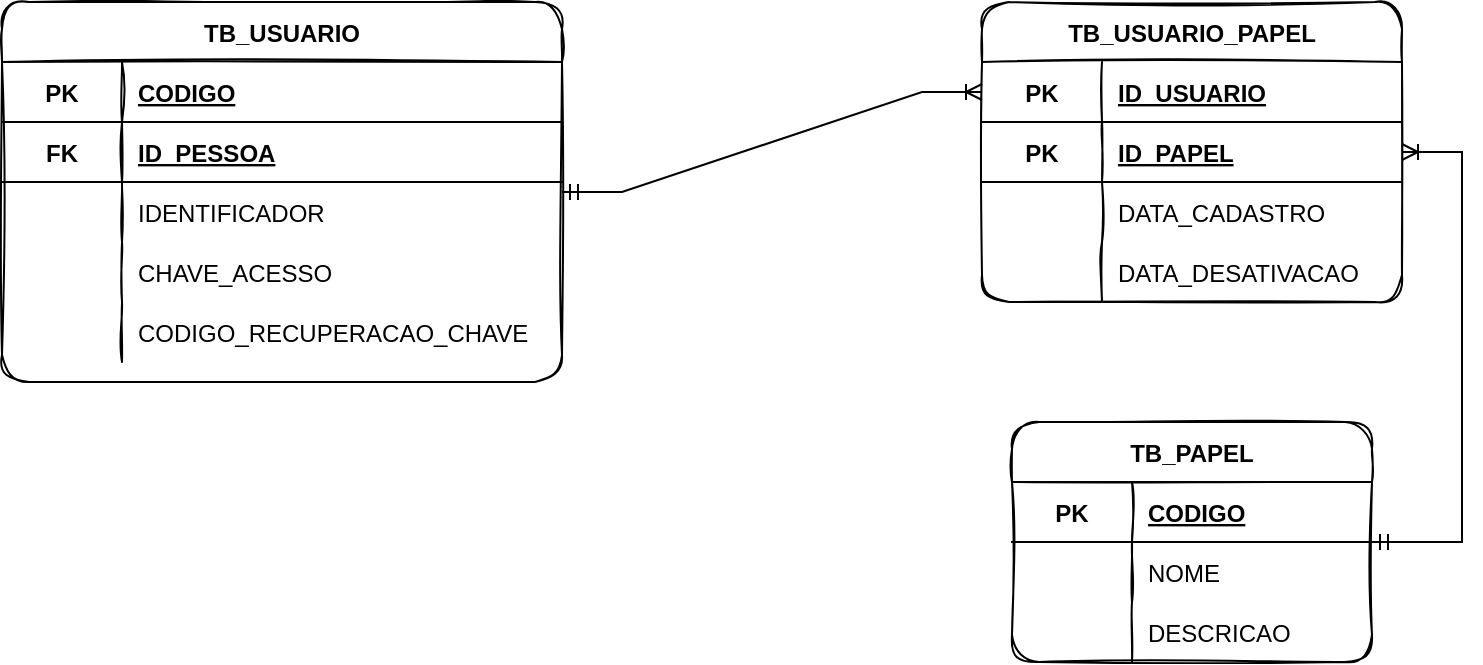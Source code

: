 <mxfile version="20.3.0" type="device"><diagram id="0vdu7SHUhcwAo7yUE04T" name="Página-1"><mxGraphModel dx="1422" dy="858" grid="1" gridSize="10" guides="1" tooltips="1" connect="1" arrows="1" fold="1" page="1" pageScale="1" pageWidth="827" pageHeight="1169" math="0" shadow="0"><root><mxCell id="0"/><mxCell id="1" parent="0"/><mxCell id="N0LHP6huGB8ZlPGD1EiG-1" value="TB_PAPEL" style="shape=table;startSize=30;container=1;collapsible=1;childLayout=tableLayout;fixedRows=1;rowLines=0;fontStyle=1;align=center;resizeLast=1;rounded=1;sketch=1;gradientColor=none;swimlaneFillColor=default;" parent="1" vertex="1"><mxGeometry x="525" y="250" width="180" height="120" as="geometry"/></mxCell><mxCell id="N0LHP6huGB8ZlPGD1EiG-5" value="" style="shape=tableRow;horizontal=0;startSize=0;swimlaneHead=0;swimlaneBody=0;fillColor=none;collapsible=0;dropTarget=0;points=[[0,0.5],[1,0.5]];portConstraint=eastwest;top=0;left=0;right=0;bottom=1;" parent="N0LHP6huGB8ZlPGD1EiG-1" vertex="1"><mxGeometry y="30" width="180" height="30" as="geometry"/></mxCell><mxCell id="N0LHP6huGB8ZlPGD1EiG-6" value="PK" style="shape=partialRectangle;connectable=0;fillColor=none;top=0;left=0;bottom=0;right=0;fontStyle=1;overflow=hidden;" parent="N0LHP6huGB8ZlPGD1EiG-5" vertex="1"><mxGeometry width="60" height="30" as="geometry"><mxRectangle width="60" height="30" as="alternateBounds"/></mxGeometry></mxCell><mxCell id="N0LHP6huGB8ZlPGD1EiG-7" value="CODIGO" style="shape=partialRectangle;connectable=0;fillColor=none;top=0;left=0;bottom=0;right=0;align=left;spacingLeft=6;fontStyle=5;overflow=hidden;" parent="N0LHP6huGB8ZlPGD1EiG-5" vertex="1"><mxGeometry x="60" width="120" height="30" as="geometry"><mxRectangle width="120" height="30" as="alternateBounds"/></mxGeometry></mxCell><mxCell id="N0LHP6huGB8ZlPGD1EiG-8" value="" style="shape=tableRow;horizontal=0;startSize=0;swimlaneHead=0;swimlaneBody=0;fillColor=none;collapsible=0;dropTarget=0;points=[[0,0.5],[1,0.5]];portConstraint=eastwest;top=0;left=0;right=0;bottom=0;" parent="N0LHP6huGB8ZlPGD1EiG-1" vertex="1"><mxGeometry y="60" width="180" height="30" as="geometry"/></mxCell><mxCell id="N0LHP6huGB8ZlPGD1EiG-9" value="" style="shape=partialRectangle;connectable=0;fillColor=none;top=0;left=0;bottom=0;right=0;editable=1;overflow=hidden;" parent="N0LHP6huGB8ZlPGD1EiG-8" vertex="1"><mxGeometry width="60" height="30" as="geometry"><mxRectangle width="60" height="30" as="alternateBounds"/></mxGeometry></mxCell><mxCell id="N0LHP6huGB8ZlPGD1EiG-10" value="NOME" style="shape=partialRectangle;connectable=0;fillColor=none;top=0;left=0;bottom=0;right=0;align=left;spacingLeft=6;overflow=hidden;" parent="N0LHP6huGB8ZlPGD1EiG-8" vertex="1"><mxGeometry x="60" width="120" height="30" as="geometry"><mxRectangle width="120" height="30" as="alternateBounds"/></mxGeometry></mxCell><mxCell id="N0LHP6huGB8ZlPGD1EiG-11" value="" style="shape=tableRow;horizontal=0;startSize=0;swimlaneHead=0;swimlaneBody=0;fillColor=none;collapsible=0;dropTarget=0;points=[[0,0.5],[1,0.5]];portConstraint=eastwest;top=0;left=0;right=0;bottom=0;" parent="N0LHP6huGB8ZlPGD1EiG-1" vertex="1"><mxGeometry y="90" width="180" height="30" as="geometry"/></mxCell><mxCell id="N0LHP6huGB8ZlPGD1EiG-12" value="" style="shape=partialRectangle;connectable=0;fillColor=none;top=0;left=0;bottom=0;right=0;editable=1;overflow=hidden;" parent="N0LHP6huGB8ZlPGD1EiG-11" vertex="1"><mxGeometry width="60" height="30" as="geometry"><mxRectangle width="60" height="30" as="alternateBounds"/></mxGeometry></mxCell><mxCell id="N0LHP6huGB8ZlPGD1EiG-13" value="DESCRICAO" style="shape=partialRectangle;connectable=0;fillColor=none;top=0;left=0;bottom=0;right=0;align=left;spacingLeft=6;overflow=hidden;" parent="N0LHP6huGB8ZlPGD1EiG-11" vertex="1"><mxGeometry x="60" width="120" height="30" as="geometry"><mxRectangle width="120" height="30" as="alternateBounds"/></mxGeometry></mxCell><mxCell id="N0LHP6huGB8ZlPGD1EiG-14" value="TB_USUARIO" style="shape=table;startSize=30;container=1;collapsible=1;childLayout=tableLayout;fixedRows=1;rowLines=0;fontStyle=1;align=center;resizeLast=1;rounded=1;sketch=1;gradientColor=none;swimlaneFillColor=default;" parent="1" vertex="1"><mxGeometry x="20" y="40" width="280" height="190" as="geometry"/></mxCell><mxCell id="N0LHP6huGB8ZlPGD1EiG-15" value="" style="shape=tableRow;horizontal=0;startSize=0;swimlaneHead=0;swimlaneBody=0;fillColor=none;collapsible=0;dropTarget=0;points=[[0,0.5],[1,0.5]];portConstraint=eastwest;top=0;left=0;right=0;bottom=1;" parent="N0LHP6huGB8ZlPGD1EiG-14" vertex="1"><mxGeometry y="30" width="280" height="30" as="geometry"/></mxCell><mxCell id="N0LHP6huGB8ZlPGD1EiG-16" value="PK" style="shape=partialRectangle;connectable=0;fillColor=none;top=0;left=0;bottom=0;right=0;fontStyle=1;overflow=hidden;" parent="N0LHP6huGB8ZlPGD1EiG-15" vertex="1"><mxGeometry width="60" height="30" as="geometry"><mxRectangle width="60" height="30" as="alternateBounds"/></mxGeometry></mxCell><mxCell id="N0LHP6huGB8ZlPGD1EiG-17" value="CODIGO" style="shape=partialRectangle;connectable=0;fillColor=none;top=0;left=0;bottom=0;right=0;align=left;spacingLeft=6;fontStyle=5;overflow=hidden;" parent="N0LHP6huGB8ZlPGD1EiG-15" vertex="1"><mxGeometry x="60" width="220" height="30" as="geometry"><mxRectangle width="220" height="30" as="alternateBounds"/></mxGeometry></mxCell><mxCell id="N0LHP6huGB8ZlPGD1EiG-27" value="" style="shape=tableRow;horizontal=0;startSize=0;swimlaneHead=0;swimlaneBody=0;fillColor=none;collapsible=0;dropTarget=0;points=[[0,0.5],[1,0.5]];portConstraint=eastwest;top=0;left=0;right=0;bottom=1;" parent="N0LHP6huGB8ZlPGD1EiG-14" vertex="1"><mxGeometry y="60" width="280" height="30" as="geometry"/></mxCell><mxCell id="N0LHP6huGB8ZlPGD1EiG-28" value="FK" style="shape=partialRectangle;connectable=0;fillColor=none;top=0;left=0;bottom=0;right=0;fontStyle=1;overflow=hidden;" parent="N0LHP6huGB8ZlPGD1EiG-27" vertex="1"><mxGeometry width="60" height="30" as="geometry"><mxRectangle width="60" height="30" as="alternateBounds"/></mxGeometry></mxCell><mxCell id="N0LHP6huGB8ZlPGD1EiG-29" value="ID_PESSOA" style="shape=partialRectangle;connectable=0;fillColor=none;top=0;left=0;bottom=0;right=0;align=left;spacingLeft=6;fontStyle=5;overflow=hidden;" parent="N0LHP6huGB8ZlPGD1EiG-27" vertex="1"><mxGeometry x="60" width="220" height="30" as="geometry"><mxRectangle width="220" height="30" as="alternateBounds"/></mxGeometry></mxCell><mxCell id="N0LHP6huGB8ZlPGD1EiG-18" value="" style="shape=tableRow;horizontal=0;startSize=0;swimlaneHead=0;swimlaneBody=0;fillColor=none;collapsible=0;dropTarget=0;points=[[0,0.5],[1,0.5]];portConstraint=eastwest;top=0;left=0;right=0;bottom=0;" parent="N0LHP6huGB8ZlPGD1EiG-14" vertex="1"><mxGeometry y="90" width="280" height="30" as="geometry"/></mxCell><mxCell id="N0LHP6huGB8ZlPGD1EiG-19" value="" style="shape=partialRectangle;connectable=0;fillColor=none;top=0;left=0;bottom=0;right=0;editable=1;overflow=hidden;" parent="N0LHP6huGB8ZlPGD1EiG-18" vertex="1"><mxGeometry width="60" height="30" as="geometry"><mxRectangle width="60" height="30" as="alternateBounds"/></mxGeometry></mxCell><mxCell id="N0LHP6huGB8ZlPGD1EiG-20" value="IDENTIFICADOR" style="shape=partialRectangle;connectable=0;fillColor=none;top=0;left=0;bottom=0;right=0;align=left;spacingLeft=6;overflow=hidden;" parent="N0LHP6huGB8ZlPGD1EiG-18" vertex="1"><mxGeometry x="60" width="220" height="30" as="geometry"><mxRectangle width="220" height="30" as="alternateBounds"/></mxGeometry></mxCell><mxCell id="N0LHP6huGB8ZlPGD1EiG-21" value="" style="shape=tableRow;horizontal=0;startSize=0;swimlaneHead=0;swimlaneBody=0;fillColor=none;collapsible=0;dropTarget=0;points=[[0,0.5],[1,0.5]];portConstraint=eastwest;top=0;left=0;right=0;bottom=0;" parent="N0LHP6huGB8ZlPGD1EiG-14" vertex="1"><mxGeometry y="120" width="280" height="30" as="geometry"/></mxCell><mxCell id="N0LHP6huGB8ZlPGD1EiG-22" value="" style="shape=partialRectangle;connectable=0;fillColor=none;top=0;left=0;bottom=0;right=0;editable=1;overflow=hidden;" parent="N0LHP6huGB8ZlPGD1EiG-21" vertex="1"><mxGeometry width="60" height="30" as="geometry"><mxRectangle width="60" height="30" as="alternateBounds"/></mxGeometry></mxCell><mxCell id="N0LHP6huGB8ZlPGD1EiG-23" value="CHAVE_ACESSO" style="shape=partialRectangle;connectable=0;fillColor=none;top=0;left=0;bottom=0;right=0;align=left;spacingLeft=6;overflow=hidden;" parent="N0LHP6huGB8ZlPGD1EiG-21" vertex="1"><mxGeometry x="60" width="220" height="30" as="geometry"><mxRectangle width="220" height="30" as="alternateBounds"/></mxGeometry></mxCell><mxCell id="PUgDzEPEDaraRUV9af0m-4" value="" style="shape=tableRow;horizontal=0;startSize=0;swimlaneHead=0;swimlaneBody=0;fillColor=none;collapsible=0;dropTarget=0;points=[[0,0.5],[1,0.5]];portConstraint=eastwest;top=0;left=0;right=0;bottom=0;" vertex="1" parent="N0LHP6huGB8ZlPGD1EiG-14"><mxGeometry y="150" width="280" height="30" as="geometry"/></mxCell><mxCell id="PUgDzEPEDaraRUV9af0m-5" value="" style="shape=partialRectangle;connectable=0;fillColor=none;top=0;left=0;bottom=0;right=0;editable=1;overflow=hidden;" vertex="1" parent="PUgDzEPEDaraRUV9af0m-4"><mxGeometry width="60" height="30" as="geometry"><mxRectangle width="60" height="30" as="alternateBounds"/></mxGeometry></mxCell><mxCell id="PUgDzEPEDaraRUV9af0m-6" value="CODIGO_RECUPERACAO_CHAVE" style="shape=partialRectangle;connectable=0;fillColor=none;top=0;left=0;bottom=0;right=0;align=left;spacingLeft=6;overflow=hidden;" vertex="1" parent="PUgDzEPEDaraRUV9af0m-4"><mxGeometry x="60" width="220" height="30" as="geometry"><mxRectangle width="220" height="30" as="alternateBounds"/></mxGeometry></mxCell><mxCell id="N0LHP6huGB8ZlPGD1EiG-30" value="TB_USUARIO_PAPEL" style="shape=table;startSize=30;container=1;collapsible=1;childLayout=tableLayout;fixedRows=1;rowLines=0;fontStyle=1;align=center;resizeLast=1;rounded=1;sketch=1;gradientColor=none;swimlaneFillColor=default;" parent="1" vertex="1"><mxGeometry x="510" y="40" width="210" height="150" as="geometry"/></mxCell><mxCell id="N0LHP6huGB8ZlPGD1EiG-31" value="" style="shape=tableRow;horizontal=0;startSize=0;swimlaneHead=0;swimlaneBody=0;fillColor=none;collapsible=0;dropTarget=0;points=[[0,0.5],[1,0.5]];portConstraint=eastwest;top=0;left=0;right=0;bottom=1;" parent="N0LHP6huGB8ZlPGD1EiG-30" vertex="1"><mxGeometry y="30" width="210" height="30" as="geometry"/></mxCell><mxCell id="N0LHP6huGB8ZlPGD1EiG-32" value="PK" style="shape=partialRectangle;connectable=0;fillColor=none;top=0;left=0;bottom=0;right=0;fontStyle=1;overflow=hidden;" parent="N0LHP6huGB8ZlPGD1EiG-31" vertex="1"><mxGeometry width="60" height="30" as="geometry"><mxRectangle width="60" height="30" as="alternateBounds"/></mxGeometry></mxCell><mxCell id="N0LHP6huGB8ZlPGD1EiG-33" value="ID_USUARIO" style="shape=partialRectangle;connectable=0;fillColor=none;top=0;left=0;bottom=0;right=0;align=left;spacingLeft=6;fontStyle=5;overflow=hidden;" parent="N0LHP6huGB8ZlPGD1EiG-31" vertex="1"><mxGeometry x="60" width="150" height="30" as="geometry"><mxRectangle width="150" height="30" as="alternateBounds"/></mxGeometry></mxCell><mxCell id="N0LHP6huGB8ZlPGD1EiG-34" value="" style="shape=tableRow;horizontal=0;startSize=0;swimlaneHead=0;swimlaneBody=0;fillColor=none;collapsible=0;dropTarget=0;points=[[0,0.5],[1,0.5]];portConstraint=eastwest;top=0;left=0;right=0;bottom=1;" parent="N0LHP6huGB8ZlPGD1EiG-30" vertex="1"><mxGeometry y="60" width="210" height="30" as="geometry"/></mxCell><mxCell id="N0LHP6huGB8ZlPGD1EiG-35" value="PK" style="shape=partialRectangle;connectable=0;fillColor=none;top=0;left=0;bottom=0;right=0;fontStyle=1;overflow=hidden;" parent="N0LHP6huGB8ZlPGD1EiG-34" vertex="1"><mxGeometry width="60" height="30" as="geometry"><mxRectangle width="60" height="30" as="alternateBounds"/></mxGeometry></mxCell><mxCell id="N0LHP6huGB8ZlPGD1EiG-36" value="ID_PAPEL" style="shape=partialRectangle;connectable=0;fillColor=none;top=0;left=0;bottom=0;right=0;align=left;spacingLeft=6;fontStyle=5;overflow=hidden;" parent="N0LHP6huGB8ZlPGD1EiG-34" vertex="1"><mxGeometry x="60" width="150" height="30" as="geometry"><mxRectangle width="150" height="30" as="alternateBounds"/></mxGeometry></mxCell><mxCell id="N0LHP6huGB8ZlPGD1EiG-37" value="" style="shape=tableRow;horizontal=0;startSize=0;swimlaneHead=0;swimlaneBody=0;fillColor=none;collapsible=0;dropTarget=0;points=[[0,0.5],[1,0.5]];portConstraint=eastwest;top=0;left=0;right=0;bottom=0;" parent="N0LHP6huGB8ZlPGD1EiG-30" vertex="1"><mxGeometry y="90" width="210" height="30" as="geometry"/></mxCell><mxCell id="N0LHP6huGB8ZlPGD1EiG-38" value="" style="shape=partialRectangle;connectable=0;fillColor=none;top=0;left=0;bottom=0;right=0;editable=1;overflow=hidden;" parent="N0LHP6huGB8ZlPGD1EiG-37" vertex="1"><mxGeometry width="60" height="30" as="geometry"><mxRectangle width="60" height="30" as="alternateBounds"/></mxGeometry></mxCell><mxCell id="N0LHP6huGB8ZlPGD1EiG-39" value="DATA_CADASTRO" style="shape=partialRectangle;connectable=0;fillColor=none;top=0;left=0;bottom=0;right=0;align=left;spacingLeft=6;overflow=hidden;" parent="N0LHP6huGB8ZlPGD1EiG-37" vertex="1"><mxGeometry x="60" width="150" height="30" as="geometry"><mxRectangle width="150" height="30" as="alternateBounds"/></mxGeometry></mxCell><mxCell id="N0LHP6huGB8ZlPGD1EiG-40" value="" style="shape=tableRow;horizontal=0;startSize=0;swimlaneHead=0;swimlaneBody=0;fillColor=none;collapsible=0;dropTarget=0;points=[[0,0.5],[1,0.5]];portConstraint=eastwest;top=0;left=0;right=0;bottom=0;" parent="N0LHP6huGB8ZlPGD1EiG-30" vertex="1"><mxGeometry y="120" width="210" height="30" as="geometry"/></mxCell><mxCell id="N0LHP6huGB8ZlPGD1EiG-41" value="" style="shape=partialRectangle;connectable=0;fillColor=none;top=0;left=0;bottom=0;right=0;editable=1;overflow=hidden;" parent="N0LHP6huGB8ZlPGD1EiG-40" vertex="1"><mxGeometry width="60" height="30" as="geometry"><mxRectangle width="60" height="30" as="alternateBounds"/></mxGeometry></mxCell><mxCell id="N0LHP6huGB8ZlPGD1EiG-42" value="DATA_DESATIVACAO" style="shape=partialRectangle;connectable=0;fillColor=none;top=0;left=0;bottom=0;right=0;align=left;spacingLeft=6;overflow=hidden;" parent="N0LHP6huGB8ZlPGD1EiG-40" vertex="1"><mxGeometry x="60" width="150" height="30" as="geometry"><mxRectangle width="150" height="30" as="alternateBounds"/></mxGeometry></mxCell><mxCell id="N0LHP6huGB8ZlPGD1EiG-43" value="" style="edgeStyle=entityRelationEdgeStyle;fontSize=12;html=1;endArrow=ERoneToMany;startArrow=ERmandOne;rounded=0;" parent="1" source="N0LHP6huGB8ZlPGD1EiG-14" target="N0LHP6huGB8ZlPGD1EiG-31" edge="1"><mxGeometry width="100" height="100" relative="1" as="geometry"><mxPoint x="250" y="440" as="sourcePoint"/><mxPoint x="350" y="340" as="targetPoint"/></mxGeometry></mxCell><mxCell id="N0LHP6huGB8ZlPGD1EiG-44" value="" style="edgeStyle=entityRelationEdgeStyle;fontSize=12;html=1;endArrow=ERoneToMany;startArrow=ERmandOne;rounded=0;" parent="1" source="N0LHP6huGB8ZlPGD1EiG-1" target="N0LHP6huGB8ZlPGD1EiG-30" edge="1"><mxGeometry width="100" height="100" relative="1" as="geometry"><mxPoint x="230" y="325" as="sourcePoint"/><mxPoint x="290" y="435" as="targetPoint"/></mxGeometry></mxCell></root></mxGraphModel></diagram></mxfile>